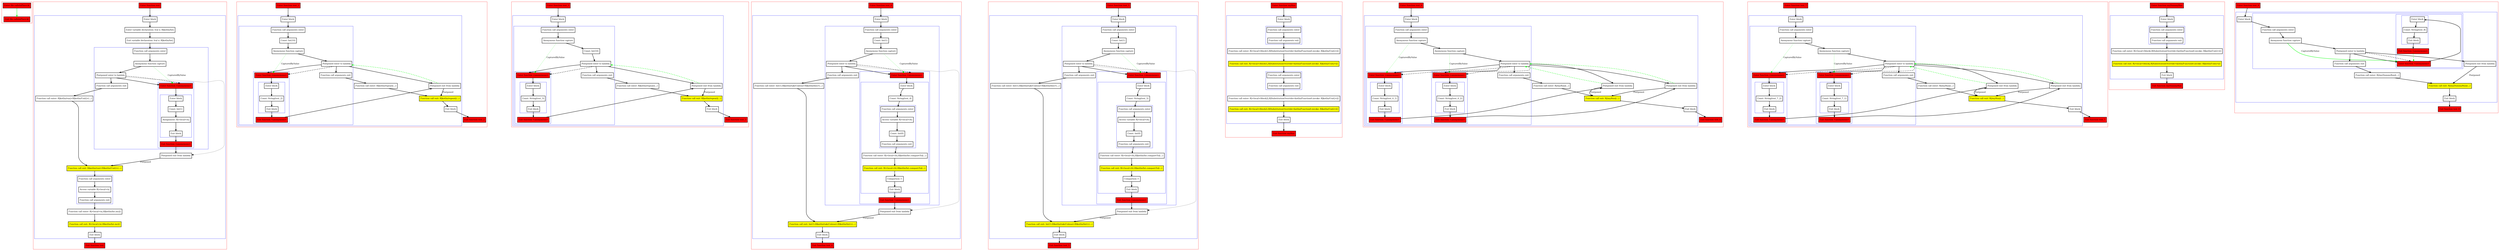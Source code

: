 digraph callsInPlace_kt {
    graph [nodesep=3]
    node [shape=box penwidth=2]
    edge [penwidth=2]

    subgraph cluster_0 {
        color=red
        0 [label="Enter file callsInPlace.kt" style="filled" fillcolor=red];
        1 [label="Exit file callsInPlace.kt" style="filled" fillcolor=red];
    }
    0 -> {1} [color=green];

    subgraph cluster_1 {
        color=red
        2 [label="Enter function test" style="filled" fillcolor=red];
        subgraph cluster_2 {
            color=blue
            3 [label="Enter block"];
            4 [label="Enter variable declaration: lval x: R|kotlin/Int|"];
            5 [label="Exit variable declaration: lval x: R|kotlin/Int|"];
            subgraph cluster_3 {
                color=blue
                6 [label="Function call arguments enter"];
                7 [label="Anonymous function capture"];
                8 [label="Postponed enter to lambda"];
                subgraph cluster_4 {
                    color=blue
                    9 [label="Enter function <anonymous>" style="filled" fillcolor=red];
                    subgraph cluster_5 {
                        color=blue
                        10 [label="Enter block"];
                        11 [label="Const: Int(1)"];
                        12 [label="Assignment: R|<local>/x|"];
                        13 [label="Exit block"];
                    }
                    14 [label="Exit function <anonymous>" style="filled" fillcolor=red];
                }
                15 [label="Function call arguments exit"];
            }
            16 [label="Function call enter: R|kotlin/run|<R|kotlin/Unit|>(...)"];
            17 [label="Postponed exit from lambda"];
            18 [label="Function call exit: R|kotlin/run|<R|kotlin/Unit|>(...)" style="filled" fillcolor=yellow];
            subgraph cluster_6 {
                color=blue
                19 [label="Function call arguments enter"];
                20 [label="Access variable R|<local>/x|"];
                21 [label="Function call arguments exit"];
            }
            22 [label="Function call enter: R|<local>/x|.R|kotlin/Int.inc|()"];
            23 [label="Function call exit: R|<local>/x|.R|kotlin/Int.inc|()" style="filled" fillcolor=yellow];
            24 [label="Exit block"];
        }
        25 [label="Exit function test" style="filled" fillcolor=red];
    }
    2 -> {3};
    3 -> {4};
    4 -> {5};
    5 -> {6};
    6 -> {7};
    7 -> {8};
    7 -> {9} [color=green style=dotted label="CapturedByValue"];
    8 -> {9 15};
    8 -> {17} [style=dotted];
    8 -> {9} [style=dashed];
    9 -> {10};
    10 -> {11};
    11 -> {12};
    12 -> {13};
    13 -> {14};
    14 -> {17};
    15 -> {16};
    16 -> {18};
    17 -> {18} [label="Postponed"];
    18 -> {19};
    19 -> {20};
    20 -> {21};
    21 -> {22};
    22 -> {23};
    23 -> {24};
    24 -> {25};

    subgraph cluster_7 {
        color=red
        26 [label="Enter function test_2" style="filled" fillcolor=red];
        subgraph cluster_8 {
            color=blue
            27 [label="Enter block"];
            subgraph cluster_9 {
                color=blue
                28 [label="Function call arguments enter"];
                29 [label="Const: Int(10)"];
                30 [label="Anonymous function capture"];
                31 [label="Postponed enter to lambda"];
                subgraph cluster_10 {
                    color=blue
                    32 [label="Enter function <anonymous>" style="filled" fillcolor=red];
                    subgraph cluster_11 {
                        color=blue
                        33 [label="Enter block"];
                        34 [label="Const: String(test_2)"];
                        35 [label="Exit block"];
                    }
                    36 [label="Exit function <anonymous>" style="filled" fillcolor=red];
                }
                37 [label="Function call arguments exit"];
            }
            38 [label="Function call enter: R|kotlin/repeat|(...)"];
            39 [label="Postponed exit from lambda"];
            40 [label="Function call exit: R|kotlin/repeat|(...)" style="filled" fillcolor=yellow];
            41 [label="Exit block"];
        }
        42 [label="Exit function test_2" style="filled" fillcolor=red];
    }
    26 -> {27};
    27 -> {28};
    28 -> {29};
    29 -> {30};
    30 -> {31};
    30 -> {32} [color=green style=dotted label="CapturedByValue"];
    31 -> {32 37 39};
    31 -> {32} [style=dashed];
    32 -> {33};
    33 -> {34};
    34 -> {35};
    35 -> {36};
    36 -> {39};
    37 -> {38};
    38 -> {40};
    39 -> {31} [color=green style=dashed];
    39 -> {40} [label="Postponed"];
    40 -> {41};
    41 -> {42};

    subgraph cluster_12 {
        color=red
        43 [label="Enter function test_3" style="filled" fillcolor=red];
        subgraph cluster_13 {
            color=blue
            44 [label="Enter block"];
            subgraph cluster_14 {
                color=blue
                45 [label="Function call arguments enter"];
                46 [label="Anonymous function capture"];
                47 [label="Const: Int(10)"];
                48 [label="Postponed enter to lambda"];
                subgraph cluster_15 {
                    color=blue
                    49 [label="Enter function <anonymous>" style="filled" fillcolor=red];
                    subgraph cluster_16 {
                        color=blue
                        50 [label="Enter block"];
                        51 [label="Const: String(test_3)"];
                        52 [label="Exit block"];
                    }
                    53 [label="Exit function <anonymous>" style="filled" fillcolor=red];
                }
                54 [label="Function call arguments exit"];
            }
            55 [label="Function call enter: R|kotlin/repeat|(...)"];
            56 [label="Postponed exit from lambda"];
            57 [label="Function call exit: R|kotlin/repeat|(...)" style="filled" fillcolor=yellow];
            58 [label="Exit block"];
        }
        59 [label="Exit function test_3" style="filled" fillcolor=red];
    }
    43 -> {44};
    44 -> {45};
    45 -> {46};
    46 -> {47};
    46 -> {49} [color=green style=dotted label="CapturedByValue"];
    47 -> {48};
    48 -> {49 54 56};
    48 -> {49} [style=dashed];
    49 -> {50};
    50 -> {51};
    51 -> {52};
    52 -> {53};
    53 -> {56};
    54 -> {55};
    55 -> {57};
    56 -> {48} [color=green style=dashed];
    56 -> {57} [label="Postponed"];
    57 -> {58};
    58 -> {59};

    subgraph cluster_17 {
        color=red
        60 [label="Enter function test_4" style="filled" fillcolor=red];
        subgraph cluster_18 {
            color=blue
            61 [label="Enter block"];
            subgraph cluster_19 {
                color=blue
                62 [label="Function call arguments enter"];
                63 [label="Const: Int(1)"];
                64 [label="Anonymous function capture"];
                65 [label="Postponed enter to lambda"];
                subgraph cluster_20 {
                    color=blue
                    66 [label="Enter function <anonymous>" style="filled" fillcolor=red];
                    subgraph cluster_21 {
                        color=blue
                        67 [label="Enter block"];
                        68 [label="Const: String(test_4)"];
                        subgraph cluster_22 {
                            color=blue
                            69 [label="Function call arguments enter"];
                            70 [label="Access variable R|<local>/it|"];
                            71 [label="Const: Int(0)"];
                            72 [label="Function call arguments exit"];
                        }
                        73 [label="Function call enter: R|<local>/it|.R|kotlin/Int.compareTo|(...)"];
                        74 [label="Function call exit: R|<local>/it|.R|kotlin/Int.compareTo|(...)" style="filled" fillcolor=yellow];
                        75 [label="Comparison >"];
                        76 [label="Exit block"];
                    }
                    77 [label="Exit function <anonymous>" style="filled" fillcolor=red];
                }
                78 [label="Function call arguments exit"];
            }
            79 [label="Function call enter: Int(1).R|kotlin/takeUnless|<R|kotlin/Int|>(...)"];
            80 [label="Postponed exit from lambda"];
            81 [label="Function call exit: Int(1).R|kotlin/takeUnless|<R|kotlin/Int|>(...)" style="filled" fillcolor=yellow];
            82 [label="Exit block"];
        }
        83 [label="Exit function test_4" style="filled" fillcolor=red];
    }
    60 -> {61};
    61 -> {62};
    62 -> {63};
    63 -> {64};
    64 -> {65};
    64 -> {66} [color=green style=dotted label="CapturedByValue"];
    65 -> {66 78};
    65 -> {80} [style=dotted];
    65 -> {66} [style=dashed];
    66 -> {67};
    67 -> {68};
    68 -> {69};
    69 -> {70};
    70 -> {71};
    71 -> {72};
    72 -> {73};
    73 -> {74};
    74 -> {75};
    75 -> {76};
    76 -> {77};
    77 -> {80};
    78 -> {79};
    79 -> {81};
    80 -> {81} [label="Postponed"];
    81 -> {82};
    82 -> {83};

    subgraph cluster_23 {
        color=red
        84 [label="Enter function test_5" style="filled" fillcolor=red];
        subgraph cluster_24 {
            color=blue
            85 [label="Enter block"];
            subgraph cluster_25 {
                color=blue
                86 [label="Function call arguments enter"];
                87 [label="Const: Int(1)"];
                88 [label="Anonymous function capture"];
                89 [label="Postponed enter to lambda"];
                subgraph cluster_26 {
                    color=blue
                    90 [label="Enter function <anonymous>" style="filled" fillcolor=red];
                    subgraph cluster_27 {
                        color=blue
                        91 [label="Enter block"];
                        92 [label="Const: String(test_5)"];
                        subgraph cluster_28 {
                            color=blue
                            93 [label="Function call arguments enter"];
                            94 [label="Access variable R|<local>/it|"];
                            95 [label="Const: Int(0)"];
                            96 [label="Function call arguments exit"];
                        }
                        97 [label="Function call enter: R|<local>/it|.R|kotlin/Int.compareTo|(...)"];
                        98 [label="Function call exit: R|<local>/it|.R|kotlin/Int.compareTo|(...)" style="filled" fillcolor=yellow];
                        99 [label="Comparison >"];
                        100 [label="Exit block"];
                    }
                    101 [label="Exit function <anonymous>" style="filled" fillcolor=red];
                }
                102 [label="Function call arguments exit"];
            }
            103 [label="Function call enter: Int(1).R|kotlin/takeUnless|<R|kotlin/Int|>(...)"];
            104 [label="Postponed exit from lambda"];
            105 [label="Function call exit: Int(1).R|kotlin/takeUnless|<R|kotlin/Int|>(...)" style="filled" fillcolor=yellow];
            106 [label="Exit block"];
        }
        107 [label="Exit function test_5" style="filled" fillcolor=red];
    }
    84 -> {85};
    85 -> {86};
    86 -> {87};
    87 -> {88};
    88 -> {89};
    88 -> {90} [color=green style=dotted label="CapturedByValue"];
    89 -> {90 102};
    89 -> {104} [style=dotted];
    89 -> {90} [style=dashed];
    90 -> {91};
    91 -> {92};
    92 -> {93};
    93 -> {94};
    94 -> {95};
    95 -> {96};
    96 -> {97};
    97 -> {98};
    98 -> {99};
    99 -> {100};
    100 -> {101};
    101 -> {104};
    102 -> {103};
    103 -> {105};
    104 -> {105} [label="Postponed"];
    105 -> {106};
    106 -> {107};

    subgraph cluster_29 {
        color=red
        108 [label="Enter function myRun" style="filled" fillcolor=red];
        subgraph cluster_30 {
            color=blue
            109 [label="Enter block"];
            subgraph cluster_31 {
                color=blue
                110 [label="Function call arguments enter"];
                111 [label="Function call arguments exit"];
            }
            112 [label="Function call enter: R|<local>/block1|.R|SubstitutionOverride<kotlin/Function0.invoke: R|kotlin/Unit|>|()"];
            113 [label="Function call exit: R|<local>/block1|.R|SubstitutionOverride<kotlin/Function0.invoke: R|kotlin/Unit|>|()" style="filled" fillcolor=yellow];
            subgraph cluster_32 {
                color=blue
                114 [label="Function call arguments enter"];
                115 [label="Function call arguments exit"];
            }
            116 [label="Function call enter: R|<local>/block2|.R|SubstitutionOverride<kotlin/Function0.invoke: R|kotlin/Unit|>|()"];
            117 [label="Function call exit: R|<local>/block2|.R|SubstitutionOverride<kotlin/Function0.invoke: R|kotlin/Unit|>|()" style="filled" fillcolor=yellow];
            118 [label="Exit block"];
        }
        119 [label="Exit function myRun" style="filled" fillcolor=red];
    }
    108 -> {109};
    109 -> {110};
    110 -> {111};
    111 -> {112};
    112 -> {113};
    113 -> {114};
    114 -> {115};
    115 -> {116};
    116 -> {117};
    117 -> {118};
    118 -> {119};

    subgraph cluster_33 {
        color=red
        120 [label="Enter function test_6" style="filled" fillcolor=red];
        subgraph cluster_34 {
            color=blue
            121 [label="Enter block"];
            subgraph cluster_35 {
                color=blue
                122 [label="Function call arguments enter"];
                123 [label="Anonymous function capture"];
                124 [label="Anonymous function capture"];
                125 [label="Postponed enter to lambda"];
                subgraph cluster_36 {
                    color=blue
                    126 [label="Enter function <anonymous>" style="filled" fillcolor=red];
                    subgraph cluster_37 {
                        color=blue
                        127 [label="Enter block"];
                        128 [label="Const: String(test_6_2)"];
                        129 [label="Exit block"];
                    }
                    130 [label="Exit function <anonymous>" style="filled" fillcolor=red];
                }
                subgraph cluster_38 {
                    color=blue
                    131 [label="Enter function <anonymous>" style="filled" fillcolor=red];
                    subgraph cluster_39 {
                        color=blue
                        132 [label="Enter block"];
                        133 [label="Const: String(test_6_1)"];
                        134 [label="Exit block"];
                    }
                    135 [label="Exit function <anonymous>" style="filled" fillcolor=red];
                }
                136 [label="Function call arguments exit"];
            }
            137 [label="Function call enter: R|/myRun|(...)"];
            138 [label="Postponed exit from lambda"];
            139 [label="Postponed exit from lambda"];
            140 [label="Function call exit: R|/myRun|(...)" style="filled" fillcolor=yellow];
            141 [label="Exit block"];
        }
        142 [label="Exit function test_6" style="filled" fillcolor=red];
    }
    120 -> {121};
    121 -> {122};
    122 -> {123};
    123 -> {124};
    123 -> {131} [color=green style=dotted label="CapturedByValue"];
    124 -> {125};
    124 -> {126} [color=green style=dotted label="CapturedByValue"];
    125 -> {126 131 136 138 139};
    125 -> {126 131} [style=dashed];
    126 -> {127};
    127 -> {128};
    128 -> {129};
    129 -> {130};
    130 -> {138};
    131 -> {132};
    132 -> {133};
    133 -> {134};
    134 -> {135};
    135 -> {139};
    136 -> {137};
    137 -> {140};
    138 -> {125} [color=green style=dashed];
    138 -> {140} [label="Postponed"];
    139 -> {125} [color=green style=dashed];
    139 -> {140} [label="Postponed"];
    140 -> {141};
    141 -> {142};

    subgraph cluster_40 {
        color=red
        143 [label="Enter function test_7" style="filled" fillcolor=red];
        subgraph cluster_41 {
            color=blue
            144 [label="Enter block"];
            subgraph cluster_42 {
                color=blue
                145 [label="Function call arguments enter"];
                146 [label="Anonymous function capture"];
                147 [label="Anonymous function capture"];
                148 [label="Postponed enter to lambda"];
                subgraph cluster_43 {
                    color=blue
                    149 [label="Enter function <anonymous>" style="filled" fillcolor=red];
                    subgraph cluster_44 {
                        color=blue
                        150 [label="Enter block"];
                        151 [label="Const: String(test_7_1)"];
                        152 [label="Exit block"];
                    }
                    153 [label="Exit function <anonymous>" style="filled" fillcolor=red];
                }
                subgraph cluster_45 {
                    color=blue
                    154 [label="Enter function <anonymous>" style="filled" fillcolor=red];
                    subgraph cluster_46 {
                        color=blue
                        155 [label="Enter block"];
                        156 [label="Const: String(test_7_2)"];
                        157 [label="Exit block"];
                    }
                    158 [label="Exit function <anonymous>" style="filled" fillcolor=red];
                }
                159 [label="Function call arguments exit"];
            }
            160 [label="Function call enter: R|/myRun|(...)"];
            161 [label="Postponed exit from lambda"];
            162 [label="Postponed exit from lambda"];
            163 [label="Function call exit: R|/myRun|(...)" style="filled" fillcolor=yellow];
            164 [label="Exit block"];
        }
        165 [label="Exit function test_7" style="filled" fillcolor=red];
    }
    143 -> {144};
    144 -> {145};
    145 -> {146};
    146 -> {147};
    146 -> {154} [color=green style=dotted label="CapturedByValue"];
    147 -> {148};
    147 -> {149} [color=green style=dotted label="CapturedByValue"];
    148 -> {149 154 159 161 162};
    148 -> {149 154} [style=dashed];
    149 -> {150};
    150 -> {151};
    151 -> {152};
    152 -> {153};
    153 -> {161};
    154 -> {155};
    155 -> {156};
    156 -> {157};
    157 -> {158};
    158 -> {162};
    159 -> {160};
    160 -> {163};
    161 -> {148} [color=green style=dashed];
    161 -> {163} [label="Postponed"];
    162 -> {148} [color=green style=dashed];
    162 -> {163} [label="Postponed"];
    163 -> {164};
    164 -> {165};

    subgraph cluster_47 {
        color=red
        166 [label="Enter function myDummyRun" style="filled" fillcolor=red];
        subgraph cluster_48 {
            color=blue
            167 [label="Enter block"];
            subgraph cluster_49 {
                color=blue
                168 [label="Function call arguments enter"];
                169 [label="Function call arguments exit"];
            }
            170 [label="Function call enter: R|<local>/block|.R|SubstitutionOverride<kotlin/Function0.invoke: R|kotlin/Unit|>|()"];
            171 [label="Function call exit: R|<local>/block|.R|SubstitutionOverride<kotlin/Function0.invoke: R|kotlin/Unit|>|()" style="filled" fillcolor=yellow];
            172 [label="Exit block"];
        }
        173 [label="Exit function myDummyRun" style="filled" fillcolor=red];
    }
    166 -> {167};
    167 -> {168};
    168 -> {169};
    169 -> {170};
    170 -> {171};
    171 -> {172};
    172 -> {173};

    subgraph cluster_50 {
        color=red
        174 [label="Enter function test_8" style="filled" fillcolor=red];
        subgraph cluster_51 {
            color=blue
            175 [label="Enter block"];
            subgraph cluster_52 {
                color=blue
                176 [label="Function call arguments enter"];
                177 [label="Anonymous function capture"];
                178 [label="Postponed enter to lambda"];
                subgraph cluster_53 {
                    color=blue
                    179 [label="Enter function <anonymous>" style="filled" fillcolor=red];
                    subgraph cluster_54 {
                        color=blue
                        180 [label="Enter block"];
                        181 [label="Const: String(test_8)"];
                        182 [label="Exit block"];
                    }
                    183 [label="Exit function <anonymous>" style="filled" fillcolor=red];
                }
                184 [label="Function call arguments exit"];
            }
            185 [label="Function call enter: R|/myDummyRun|(...)"];
            186 [label="Postponed exit from lambda"];
            187 [label="Function call exit: R|/myDummyRun|(...)" style="filled" fillcolor=yellow];
            188 [label="Exit block"];
        }
        189 [label="Exit function test_8" style="filled" fillcolor=red];
    }
    174 -> {175};
    175 -> {176};
    176 -> {177};
    177 -> {178};
    177 -> {179} [color=green label="CapturedByValue"];
    178 -> {179 184 186};
    178 -> {179} [style=dashed];
    179 -> {180};
    180 -> {181};
    181 -> {182};
    182 -> {183};
    183 -> {179} [color=green style=dashed];
    184 -> {185};
    185 -> {187};
    186 -> {187} [label="Postponed"];
    187 -> {188};
    188 -> {189};

}
